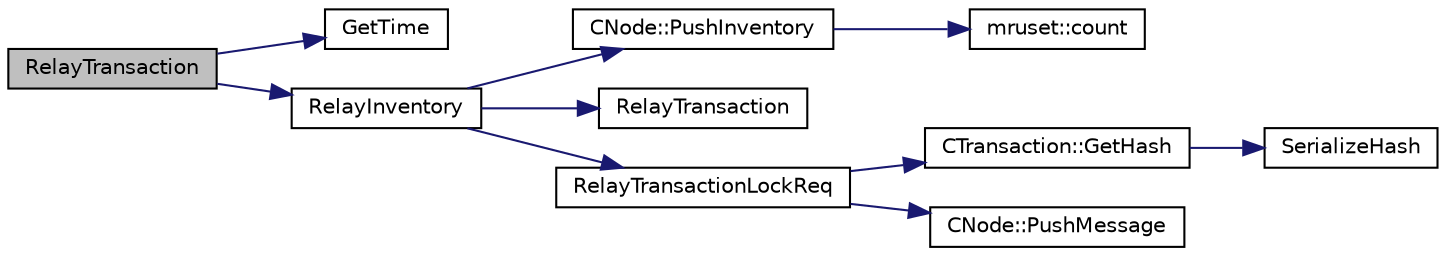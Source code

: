 digraph "RelayTransaction"
{
  edge [fontname="Helvetica",fontsize="10",labelfontname="Helvetica",labelfontsize="10"];
  node [fontname="Helvetica",fontsize="10",shape=record];
  rankdir="LR";
  Node226 [label="RelayTransaction",height=0.2,width=0.4,color="black", fillcolor="grey75", style="filled", fontcolor="black"];
  Node226 -> Node227 [color="midnightblue",fontsize="10",style="solid",fontname="Helvetica"];
  Node227 [label="GetTime",height=0.2,width=0.4,color="black", fillcolor="white", style="filled",URL="$util_8cpp.html#a46fac5fba8ba905b5f9acb364f5d8c6f"];
  Node226 -> Node228 [color="midnightblue",fontsize="10",style="solid",fontname="Helvetica"];
  Node228 [label="RelayInventory",height=0.2,width=0.4,color="black", fillcolor="white", style="filled",URL="$net_8h.html#a8efddffaa3931e6bafecaac5e0605d1b"];
  Node228 -> Node229 [color="midnightblue",fontsize="10",style="solid",fontname="Helvetica"];
  Node229 [label="CNode::PushInventory",height=0.2,width=0.4,color="black", fillcolor="white", style="filled",URL="$class_c_node.html#a7cef2333aa8776127a7e7fcab659eb6a"];
  Node229 -> Node230 [color="midnightblue",fontsize="10",style="solid",fontname="Helvetica"];
  Node230 [label="mruset::count",height=0.2,width=0.4,color="black", fillcolor="white", style="filled",URL="$classmruset.html#aff65b732aed809fb84542e1136321a24"];
  Node228 -> Node231 [color="midnightblue",fontsize="10",style="solid",fontname="Helvetica"];
  Node231 [label="RelayTransaction",height=0.2,width=0.4,color="black", fillcolor="white", style="filled",URL="$net_8h.html#abe329205a15b55df86608f5f1964bdb1"];
  Node228 -> Node232 [color="midnightblue",fontsize="10",style="solid",fontname="Helvetica"];
  Node232 [label="RelayTransactionLockReq",height=0.2,width=0.4,color="black", fillcolor="white", style="filled",URL="$net_8h.html#a83d330c7d36395aa1a22d4aebddaf499"];
  Node232 -> Node233 [color="midnightblue",fontsize="10",style="solid",fontname="Helvetica"];
  Node233 [label="CTransaction::GetHash",height=0.2,width=0.4,color="black", fillcolor="white", style="filled",URL="$class_c_transaction.html#a0b46d80e82ca324e82c2ce3fc1492bfa"];
  Node233 -> Node234 [color="midnightblue",fontsize="10",style="solid",fontname="Helvetica"];
  Node234 [label="SerializeHash",height=0.2,width=0.4,color="black", fillcolor="white", style="filled",URL="$hash_8h.html#a6de694e43f17c62025c6883965b65e63"];
  Node232 -> Node235 [color="midnightblue",fontsize="10",style="solid",fontname="Helvetica"];
  Node235 [label="CNode::PushMessage",height=0.2,width=0.4,color="black", fillcolor="white", style="filled",URL="$class_c_node.html#a204fda3d33404cb37698c085b1583ab2"];
}
